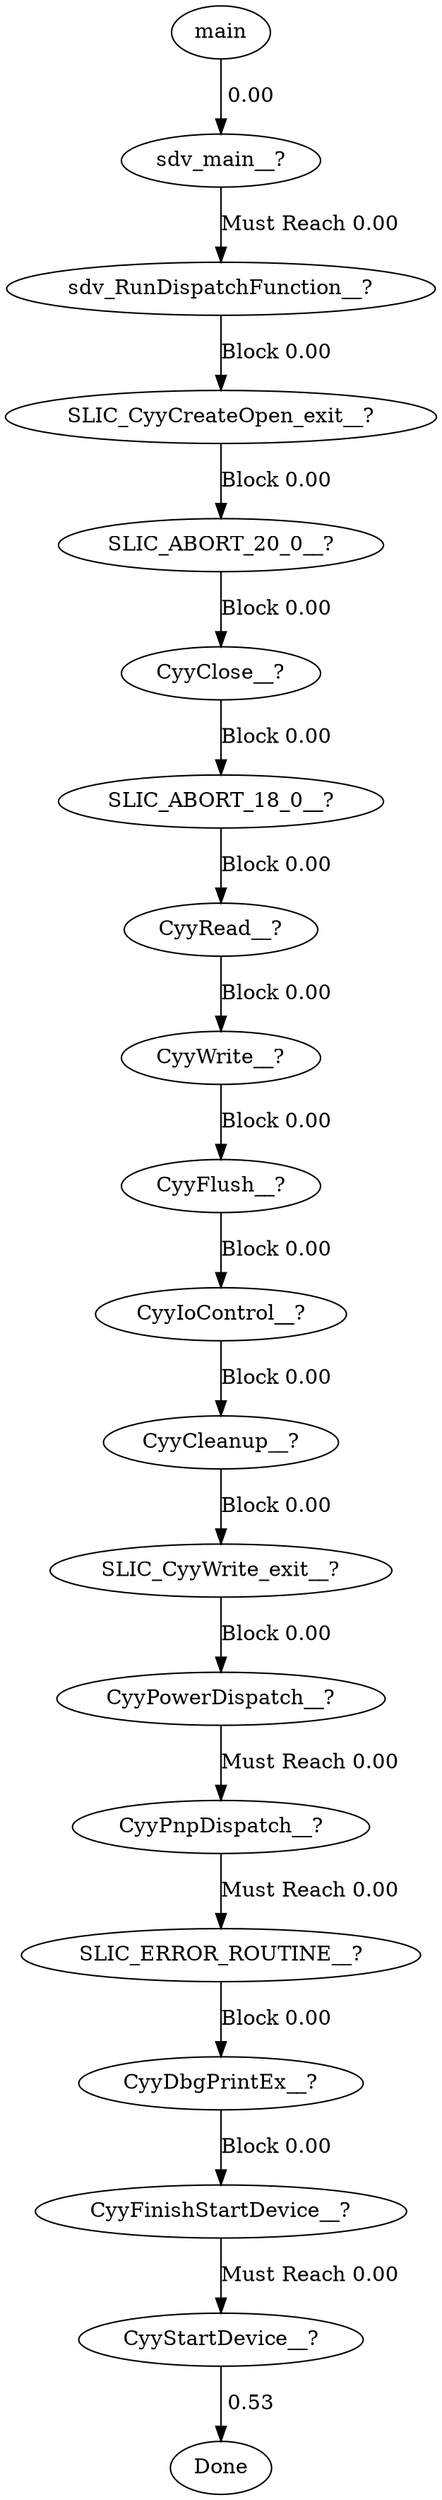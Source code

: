 digraph TG {
0 [label="main"]
1 [label="sdv_main__?"]
2 [label="sdv_RunDispatchFunction__?"]
3 [label="SLIC_CyyCreateOpen_exit__?"]
4 [label="SLIC_ABORT_20_0__?"]
5 [label="CyyClose__?"]
6 [label="SLIC_ABORT_18_0__?"]
7 [label="CyyRead__?"]
8 [label="CyyWrite__?"]
9 [label="CyyFlush__?"]
10 [label="CyyIoControl__?"]
11 [label="CyyCleanup__?"]
12 [label="SLIC_CyyWrite_exit__?"]
13 [label="CyyPowerDispatch__?"]
14 [label="CyyPnpDispatch__?"]
15 [label="SLIC_ERROR_ROUTINE__?"]
16 [label="CyyDbgPrintEx__?"]
17 [label="CyyFinishStartDevice__?"]
18 [label="CyyStartDevice__?"]
19 [label="Done"]
0 -> 1 [label=" 0.00"]
1 -> 2 [label="Must Reach 0.00"]
2 -> 3 [label="Block 0.00"]
3 -> 4 [label="Block 0.00"]
4 -> 5 [label="Block 0.00"]
5 -> 6 [label="Block 0.00"]
6 -> 7 [label="Block 0.00"]
7 -> 8 [label="Block 0.00"]
8 -> 9 [label="Block 0.00"]
9 -> 10 [label="Block 0.00"]
10 -> 11 [label="Block 0.00"]
11 -> 12 [label="Block 0.00"]
12 -> 13 [label="Block 0.00"]
13 -> 14 [label="Must Reach 0.00"]
14 -> 15 [label="Must Reach 0.00"]
15 -> 16 [label="Block 0.00"]
16 -> 17 [label="Block 0.00"]
17 -> 18 [label="Must Reach 0.00"]
18 -> 19 [label=" 0.53"]
}
